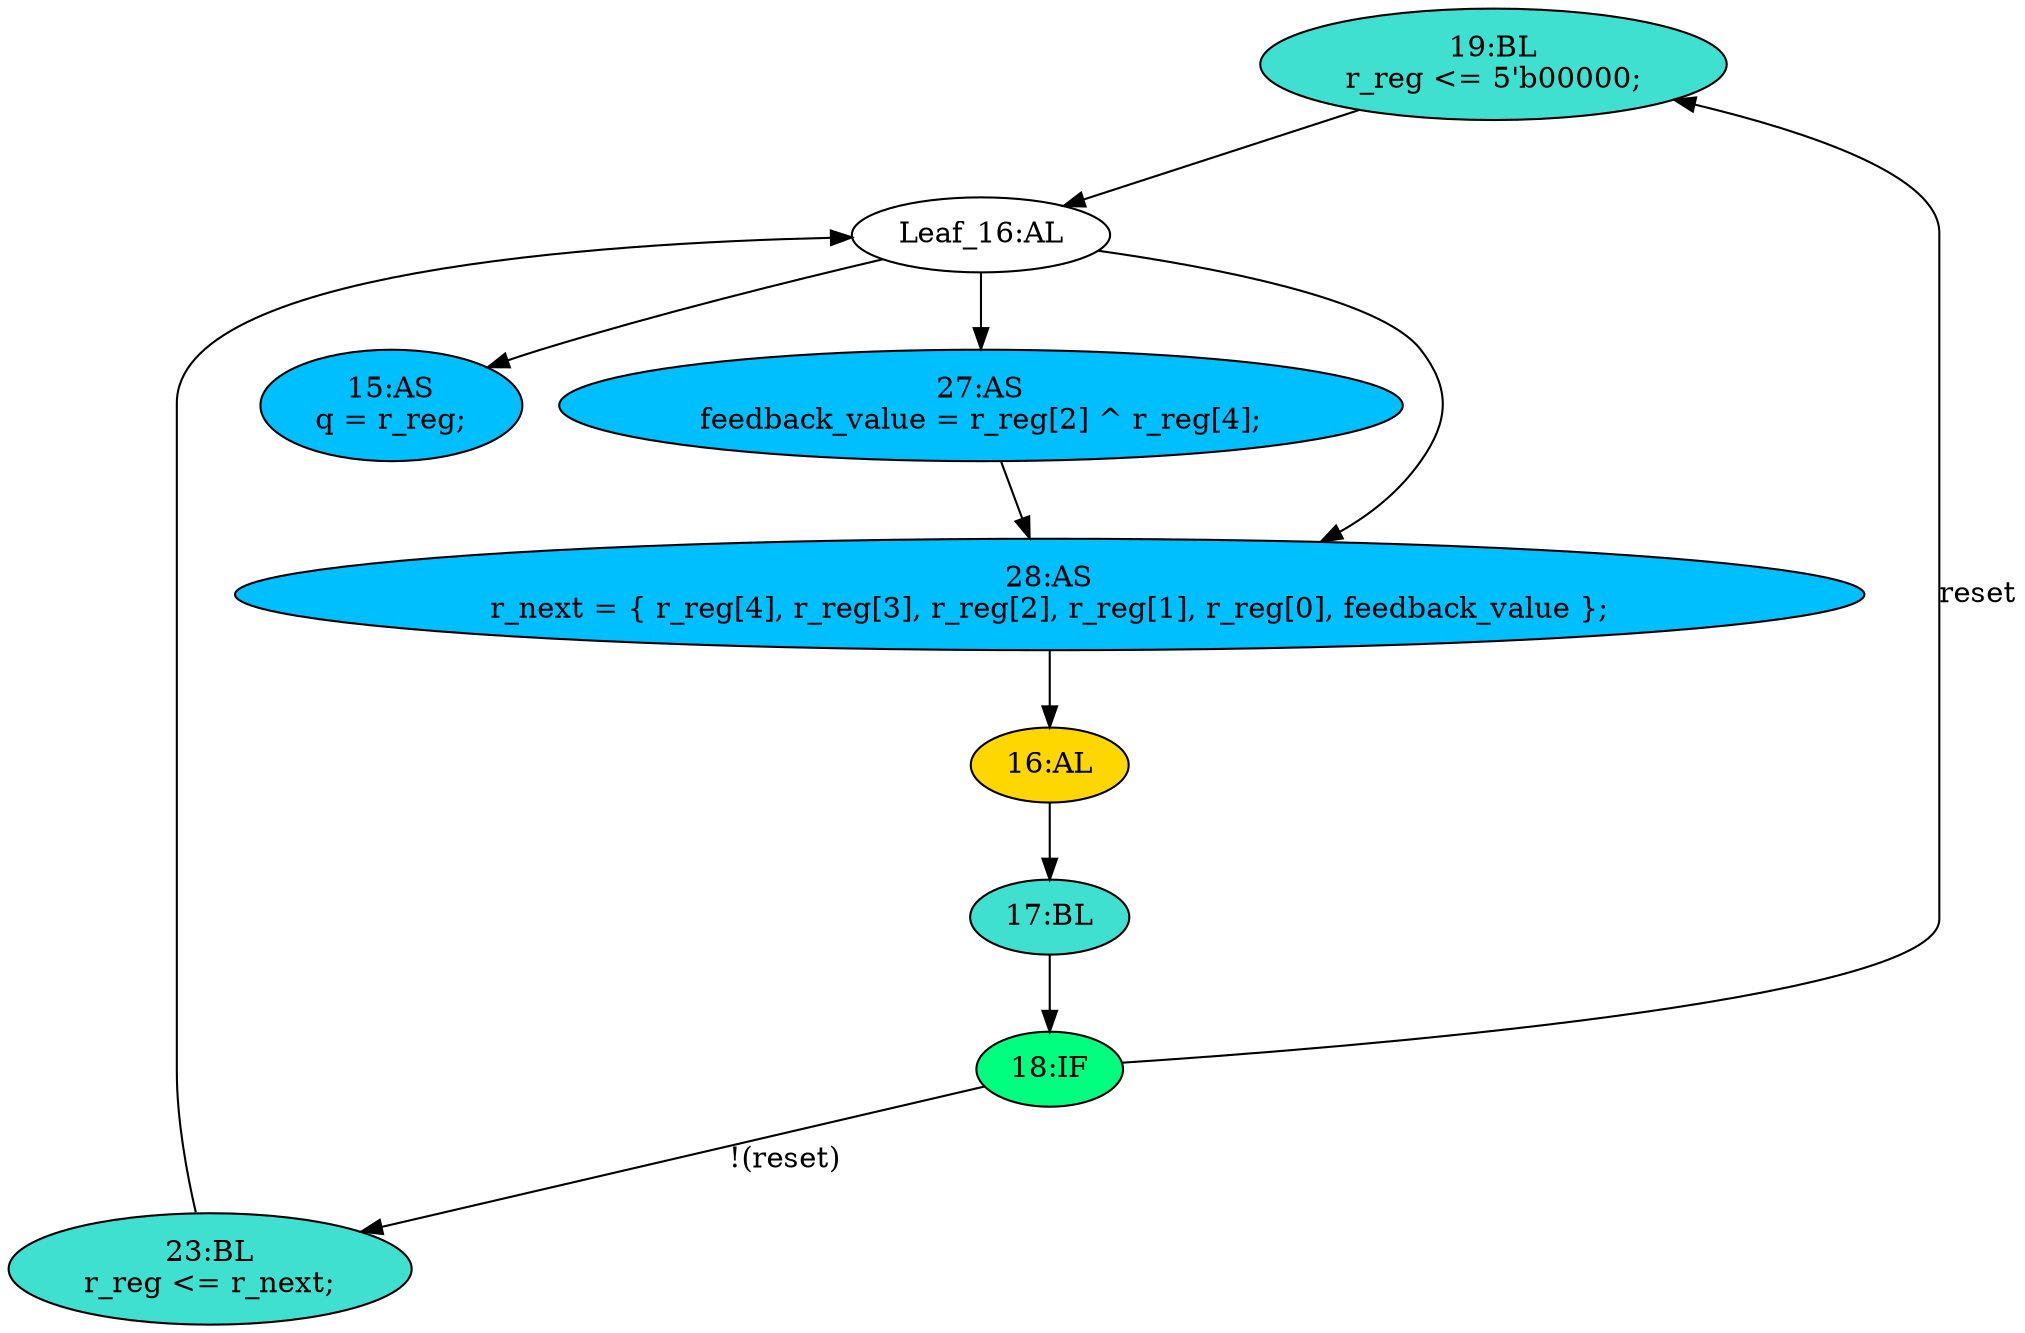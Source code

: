 strict digraph "compose( ,  )" {
	node [label="\N"];
	"19:BL"	[ast="<pyverilog.vparser.ast.Block object at 0x7f03ebd63210>",
		fillcolor=turquoise,
		label="19:BL
r_reg <= 5'b00000;",
		statements="[<pyverilog.vparser.ast.NonblockingSubstitution object at 0x7f03ebd0e550>]",
		style=filled,
		typ=Block];
	"Leaf_16:AL"	[def_var="['r_reg']",
		label="Leaf_16:AL"];
	"19:BL" -> "Leaf_16:AL"	[cond="[]",
		lineno=None];
	"28:AS"	[ast="<pyverilog.vparser.ast.Assign object at 0x7f03ebde0e50>",
		def_var="['r_next']",
		fillcolor=deepskyblue,
		label="28:AS
r_next = { r_reg[4], r_reg[3], r_reg[2], r_reg[1], r_reg[0], feedback_value };",
		statements="[]",
		style=filled,
		typ=Assign,
		use_var="['r_reg', 'r_reg', 'r_reg', 'r_reg', 'r_reg', 'feedback_value']"];
	"16:AL"	[ast="<pyverilog.vparser.ast.Always object at 0x7f03ebd634d0>",
		clk_sens=True,
		fillcolor=gold,
		label="16:AL",
		sens="['clk']",
		statements="[]",
		style=filled,
		typ=Always,
		use_var="['reset', 'r_next']"];
	"28:AS" -> "16:AL";
	"27:AS"	[ast="<pyverilog.vparser.ast.Assign object at 0x7f03ebd66850>",
		def_var="['feedback_value']",
		fillcolor=deepskyblue,
		label="27:AS
feedback_value = r_reg[2] ^ r_reg[4];",
		statements="[]",
		style=filled,
		typ=Assign,
		use_var="['r_reg', 'r_reg']"];
	"27:AS" -> "28:AS";
	"17:BL"	[ast="<pyverilog.vparser.ast.Block object at 0x7f03ebd63e10>",
		fillcolor=turquoise,
		label="17:BL",
		statements="[]",
		style=filled,
		typ=Block];
	"18:IF"	[ast="<pyverilog.vparser.ast.IfStatement object at 0x7f03ebd0e290>",
		fillcolor=springgreen,
		label="18:IF",
		statements="[]",
		style=filled,
		typ=IfStatement];
	"17:BL" -> "18:IF"	[cond="[]",
		lineno=None];
	"18:IF" -> "19:BL"	[cond="['reset']",
		label=reset,
		lineno=18];
	"23:BL"	[ast="<pyverilog.vparser.ast.Block object at 0x7f03ebd71450>",
		fillcolor=turquoise,
		label="23:BL
r_reg <= r_next;",
		statements="[<pyverilog.vparser.ast.NonblockingSubstitution object at 0x7f03ebd71390>]",
		style=filled,
		typ=Block];
	"18:IF" -> "23:BL"	[cond="['reset']",
		label="!(reset)",
		lineno=18];
	"16:AL" -> "17:BL"	[cond="[]",
		lineno=None];
	"Leaf_16:AL" -> "28:AS";
	"Leaf_16:AL" -> "27:AS";
	"15:AS"	[ast="<pyverilog.vparser.ast.Assign object at 0x7f03ebd16750>",
		def_var="['q']",
		fillcolor=deepskyblue,
		label="15:AS
q = r_reg;",
		statements="[]",
		style=filled,
		typ=Assign,
		use_var="['r_reg']"];
	"Leaf_16:AL" -> "15:AS";
	"23:BL" -> "Leaf_16:AL"	[cond="[]",
		lineno=None];
}
